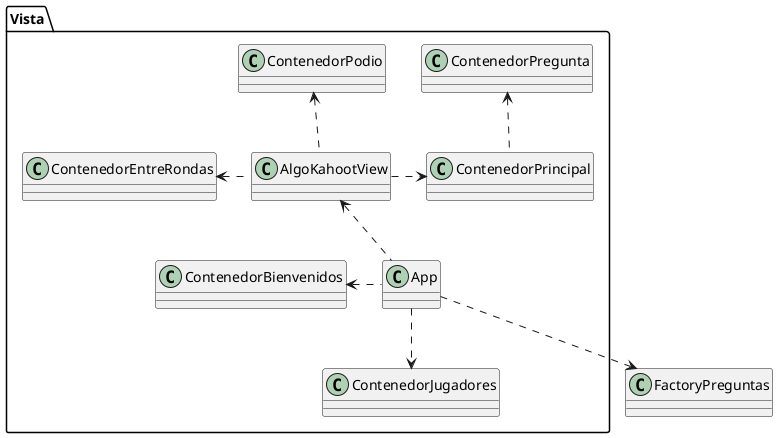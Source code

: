 @startuml
skinparam classAttributeIconSize 0

package Vista {
    class AlgoKahootView
    class App
    class ContenedorBienvenidos
    class ContenedorEntreRondas
    class ContenedorJugadores
    class ContenedorPodio
    class ContenedorPregunta
    class ContenedorPrincipal
}

'Ordenamiento De Cuadrados

'Herencia --|> cumple la relación 'es un'

'Asociacion --> un objeto guarda a otro

'Agregacion --o un objeto esta compuesto por otro pero no lo necesita para vivir

'Composicion --* un objeto es dueño de otro

'Dependencia ..> un objeto utiliza a otro porque lo recibe/devuelve
App .left.> ContenedorBienvenidos
App ..> ContenedorJugadores
App ..> FactoryPreguntas
App .up.> AlgoKahootView
AlgoKahootView .up.> ContenedorPodio
AlgoKahootView .left.> ContenedorEntreRondas
AlgoKahootView .right.> ContenedorPrincipal
ContenedorPrincipal .up.> ContenedorPregunta


'Interfaces ..|> colección de declaraciones de métodos sin implemetnar

@enduml